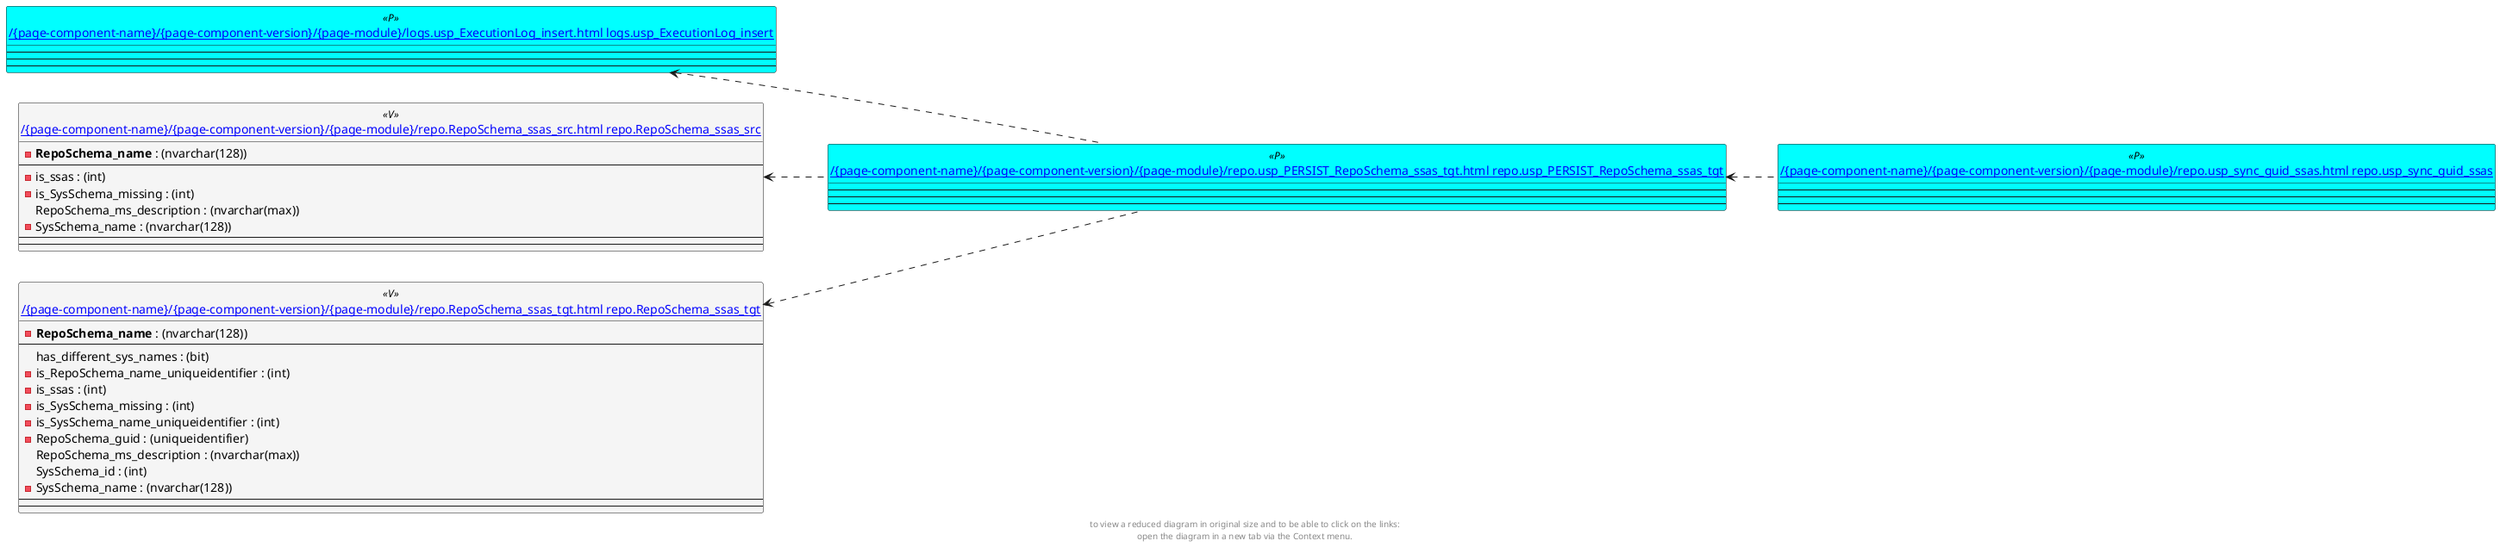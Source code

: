 @startuml
left to right direction
'top to bottom direction
hide circle
'avoide "." issues:
set namespaceSeparator none


skinparam class {
  BackgroundColor White
  BackgroundColor<<FN>> Yellow
  BackgroundColor<<FS>> Yellow
  BackgroundColor<<FT>> LightGray
  BackgroundColor<<IF>> Yellow
  BackgroundColor<<IS>> Yellow
  BackgroundColor<<P>> Aqua
  BackgroundColor<<PC>> Aqua
  BackgroundColor<<SN>> Yellow
  BackgroundColor<<SO>> SlateBlue
  BackgroundColor<<TF>> LightGray
  BackgroundColor<<TR>> Tomato
  BackgroundColor<<U>> White
  BackgroundColor<<V>> WhiteSmoke
  BackgroundColor<<X>> Aqua
}


entity "[[{site-url}/{page-component-name}/{page-component-version}/{page-module}/logs.usp_ExecutionLog_insert.html logs.usp_ExecutionLog_insert]]" as logs.usp_ExecutionLog_insert << P >> {
  --
  --
  --
}

entity "[[{site-url}/{page-component-name}/{page-component-version}/{page-module}/repo.RepoSchema_ssas_src.html repo.RepoSchema_ssas_src]]" as repo.RepoSchema_ssas_src << V >> {
  - **RepoSchema_name** : (nvarchar(128))
  --
  - is_ssas : (int)
  - is_SysSchema_missing : (int)
  RepoSchema_ms_description : (nvarchar(max))
  - SysSchema_name : (nvarchar(128))
  --
  --
}

entity "[[{site-url}/{page-component-name}/{page-component-version}/{page-module}/repo.RepoSchema_ssas_tgt.html repo.RepoSchema_ssas_tgt]]" as repo.RepoSchema_ssas_tgt << V >> {
  - **RepoSchema_name** : (nvarchar(128))
  --
  has_different_sys_names : (bit)
  - is_RepoSchema_name_uniqueidentifier : (int)
  - is_ssas : (int)
  - is_SysSchema_missing : (int)
  - is_SysSchema_name_uniqueidentifier : (int)
  - RepoSchema_guid : (uniqueidentifier)
  RepoSchema_ms_description : (nvarchar(max))
  SysSchema_id : (int)
  - SysSchema_name : (nvarchar(128))
  --
  --
}

entity "[[{site-url}/{page-component-name}/{page-component-version}/{page-module}/repo.usp_PERSIST_RepoSchema_ssas_tgt.html repo.usp_PERSIST_RepoSchema_ssas_tgt]]" as repo.usp_PERSIST_RepoSchema_ssas_tgt << P >> {
  --
  --
  --
}

entity "[[{site-url}/{page-component-name}/{page-component-version}/{page-module}/repo.usp_sync_guid_ssas.html repo.usp_sync_guid_ssas]]" as repo.usp_sync_guid_ssas << P >> {
  --
  --
  --
}

logs.usp_ExecutionLog_insert <.. repo.usp_PERSIST_RepoSchema_ssas_tgt
repo.RepoSchema_ssas_src <.. repo.usp_PERSIST_RepoSchema_ssas_tgt
repo.RepoSchema_ssas_tgt <.. repo.usp_PERSIST_RepoSchema_ssas_tgt
repo.usp_PERSIST_RepoSchema_ssas_tgt <.. repo.usp_sync_guid_ssas

footer
to view a reduced diagram in original size and to be able to click on the links:
open the diagram in a new tab via the Context menu.
end footer

@enduml


